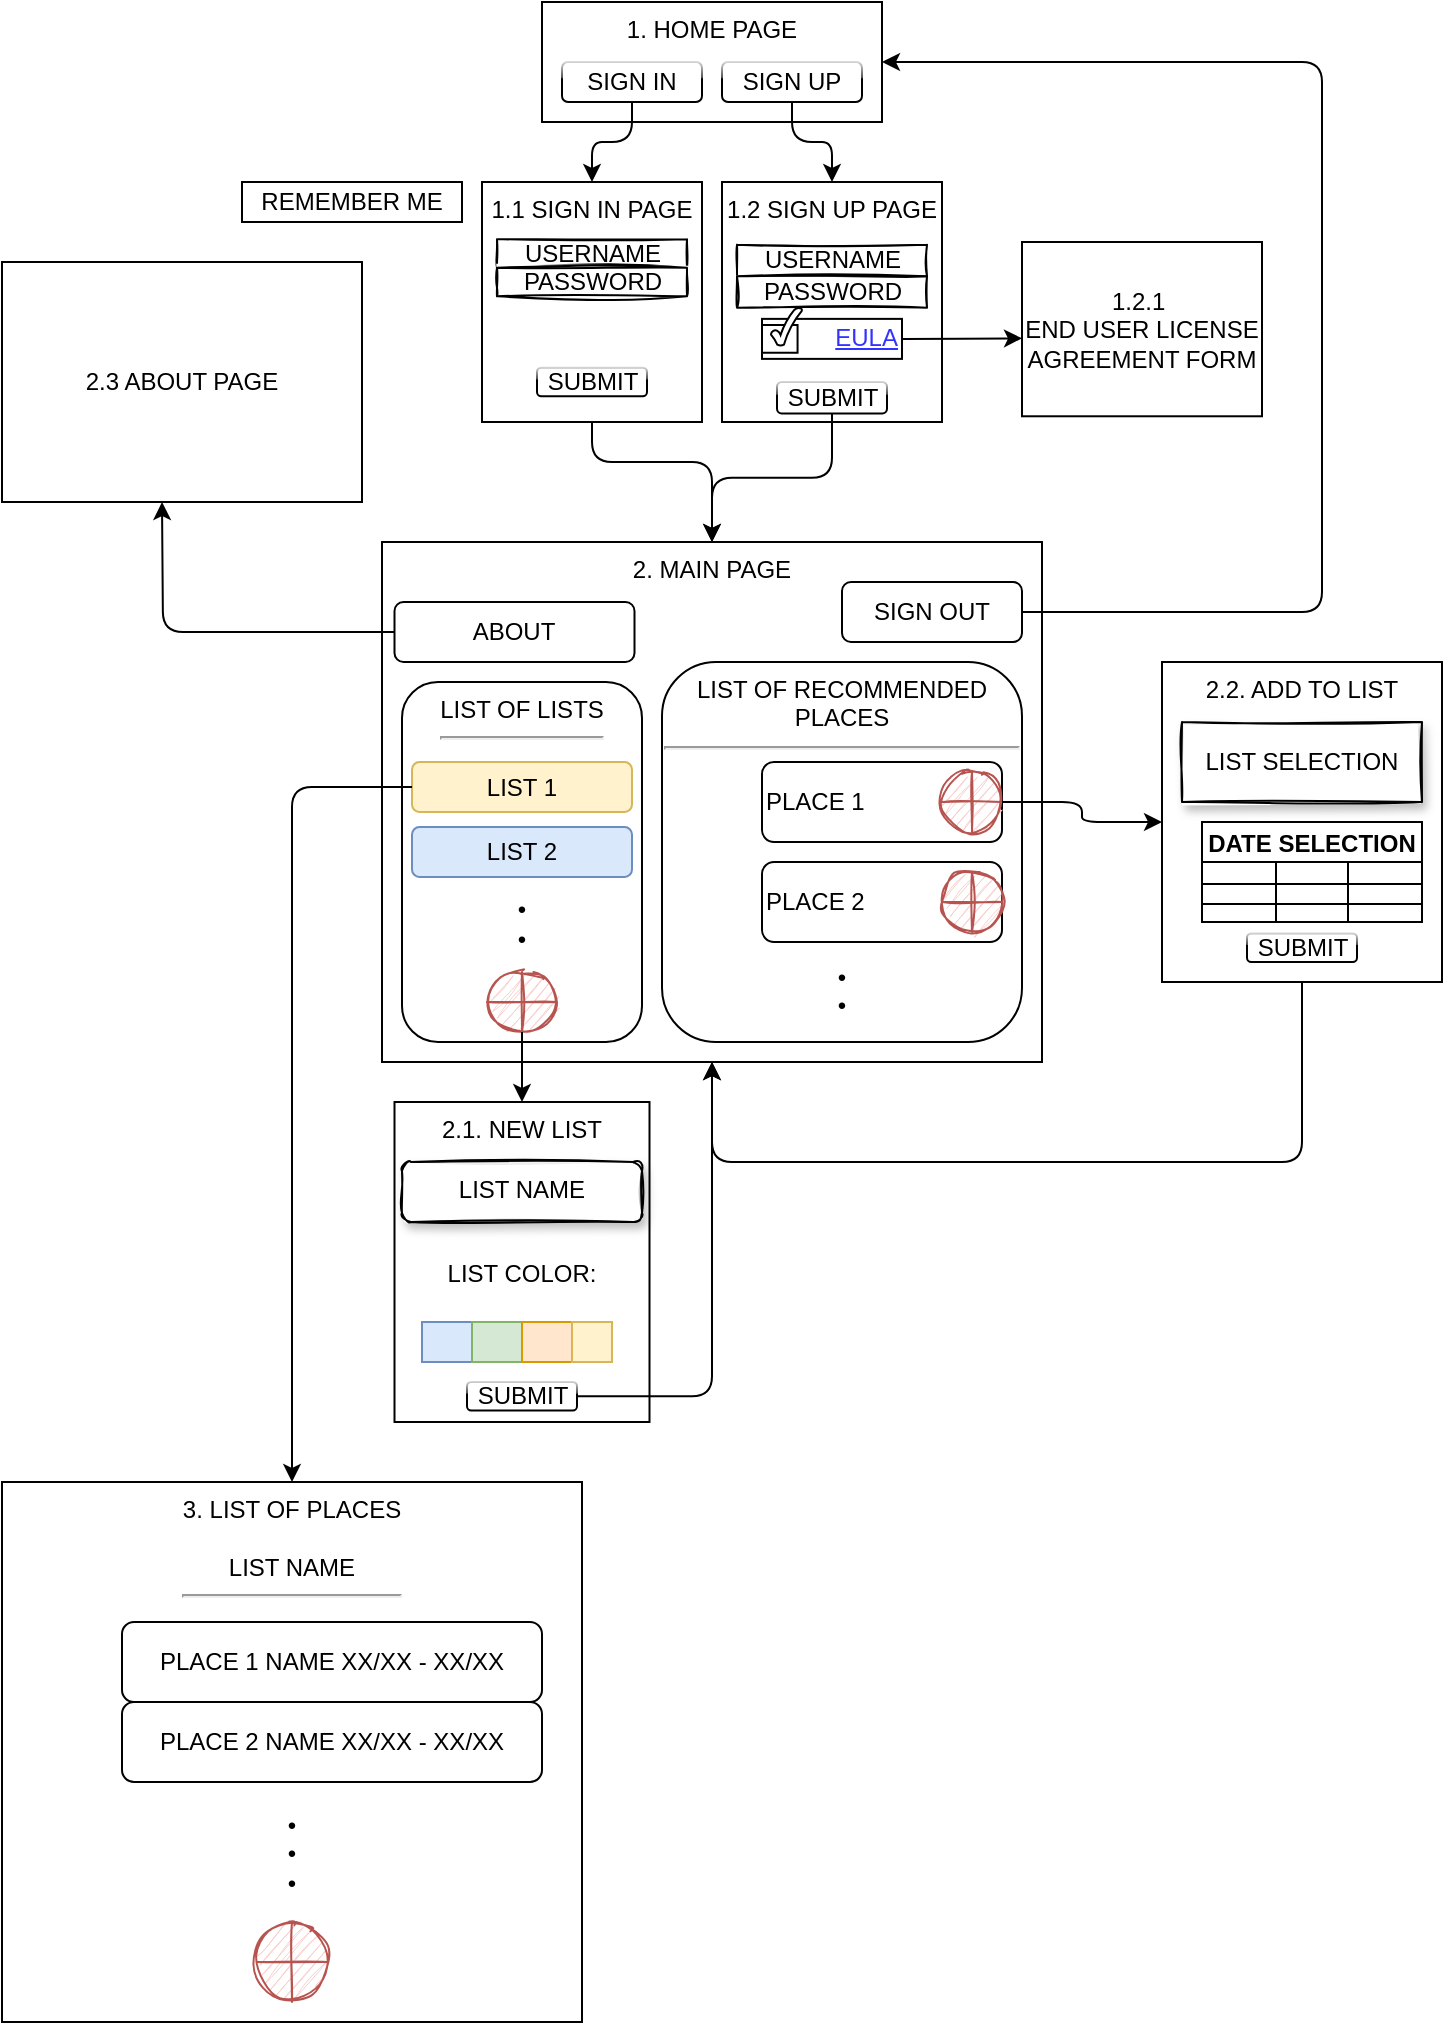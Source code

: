 <mxfile version="15.8.1" type="github">
  <diagram id="wpuC7d9uDS4S8hS9o29s" name="Page-1">
    <mxGraphModel dx="1730" dy="952" grid="1" gridSize="10" guides="1" tooltips="1" connect="1" arrows="1" fold="1" page="1" pageScale="1" pageWidth="850" pageHeight="1100" math="0" shadow="0">
      <root>
        <mxCell id="0" />
        <mxCell id="1" parent="0" />
        <mxCell id="tql0qsIVnZ30SUJEE1Mj-24" value="2. MAIN PAGE" style="rounded=0;whiteSpace=wrap;html=1;verticalAlign=top;align=center;" parent="1" vertex="1">
          <mxGeometry x="230" y="290" width="330" height="260" as="geometry" />
        </mxCell>
        <mxCell id="4SPFs3omMTV-QGfRZjzF-6" value="" style="group;sketch=1;" parent="1" vertex="1" connectable="0">
          <mxGeometry x="310" y="20" width="170" height="60" as="geometry" />
        </mxCell>
        <mxCell id="tql0qsIVnZ30SUJEE1Mj-4" value="1. HOME PAGE" style="rounded=0;whiteSpace=wrap;html=1;align=center;verticalAlign=top;" parent="4SPFs3omMTV-QGfRZjzF-6" vertex="1">
          <mxGeometry width="170" height="60" as="geometry" />
        </mxCell>
        <mxCell id="tql0qsIVnZ30SUJEE1Mj-5" value="SIGN IN" style="rounded=1;whiteSpace=wrap;html=1;glass=1;sketch=0;" parent="4SPFs3omMTV-QGfRZjzF-6" vertex="1">
          <mxGeometry x="10" y="30" width="70" height="20" as="geometry" />
        </mxCell>
        <mxCell id="tql0qsIVnZ30SUJEE1Mj-6" value="SIGN UP" style="rounded=1;whiteSpace=wrap;html=1;glass=1;" parent="4SPFs3omMTV-QGfRZjzF-6" vertex="1">
          <mxGeometry x="90" y="30" width="70" height="20" as="geometry" />
        </mxCell>
        <mxCell id="4SPFs3omMTV-QGfRZjzF-26" value="" style="group;" parent="1" vertex="1" connectable="0">
          <mxGeometry x="400" y="110" width="120" height="120" as="geometry" />
        </mxCell>
        <mxCell id="4SPFs3omMTV-QGfRZjzF-10" value="1.2 SIGN UP PAGE" style="rounded=0;whiteSpace=wrap;html=1;verticalAlign=top;" parent="4SPFs3omMTV-QGfRZjzF-26" vertex="1">
          <mxGeometry width="110" height="120" as="geometry" />
        </mxCell>
        <mxCell id="4SPFs3omMTV-QGfRZjzF-11" value="USERNAME" style="rounded=0;whiteSpace=wrap;html=1;sketch=1;" parent="4SPFs3omMTV-QGfRZjzF-26" vertex="1">
          <mxGeometry x="7.5" y="31.429" width="95" height="15.714" as="geometry" />
        </mxCell>
        <mxCell id="4SPFs3omMTV-QGfRZjzF-12" value="SUBMIT" style="rounded=1;whiteSpace=wrap;html=1;glass=1;" parent="4SPFs3omMTV-QGfRZjzF-26" vertex="1">
          <mxGeometry x="27.5" y="100.001" width="55" height="15.714" as="geometry" />
        </mxCell>
        <mxCell id="4SPFs3omMTV-QGfRZjzF-13" value="PASSWORD" style="rounded=0;whiteSpace=wrap;html=1;sketch=1;" parent="4SPFs3omMTV-QGfRZjzF-26" vertex="1">
          <mxGeometry x="7.5" y="47.143" width="95" height="15.714" as="geometry" />
        </mxCell>
        <mxCell id="4SPFs3omMTV-QGfRZjzF-22" value="" style="group;" parent="4SPFs3omMTV-QGfRZjzF-26" vertex="1" connectable="0">
          <mxGeometry x="20" y="62.86" width="100" height="25.58" as="geometry" />
        </mxCell>
        <mxCell id="4SPFs3omMTV-QGfRZjzF-17" value="&lt;font color=&quot;#3333ff&quot;&gt;&lt;u&gt;EULA&lt;/u&gt;&lt;/font&gt;" style="html=1;whiteSpace=wrap;container=0;recursiveResize=0;collapsible=0;align=right;verticalAlign=middle;" parent="4SPFs3omMTV-QGfRZjzF-22" vertex="1">
          <mxGeometry y="5.58" width="70" height="20.0" as="geometry" />
        </mxCell>
        <mxCell id="4SPFs3omMTV-QGfRZjzF-20" value="" style="verticalLabelPosition=bottom;verticalAlign=top;html=1;shape=mxgraph.basic.rect;fillColor2=none;strokeWidth=1;size=20;indent=5;" parent="4SPFs3omMTV-QGfRZjzF-22" vertex="1">
          <mxGeometry y="8.654" width="17.778" height="13.846" as="geometry" />
        </mxCell>
        <mxCell id="4SPFs3omMTV-QGfRZjzF-19" value="" style="verticalLabelPosition=bottom;verticalAlign=top;html=1;shape=mxgraph.basic.tick;" parent="4SPFs3omMTV-QGfRZjzF-22" vertex="1">
          <mxGeometry x="4.444" width="15.556" height="19.038" as="geometry" />
        </mxCell>
        <mxCell id="4SPFs3omMTV-QGfRZjzF-28" style="edgeStyle=orthogonalEdgeStyle;rounded=0;orthogonalLoop=1;jettySize=auto;html=1;exitX=1;exitY=0.5;exitDx=0;exitDy=0;" parent="1" source="4SPFs3omMTV-QGfRZjzF-17" edge="1">
          <mxGeometry relative="1" as="geometry">
            <mxPoint x="550" y="188.167" as="targetPoint" />
          </mxGeometry>
        </mxCell>
        <mxCell id="4SPFs3omMTV-QGfRZjzF-31" value="&lt;font color=&quot;#000000&quot;&gt;1.2.1&amp;nbsp;&lt;br&gt;END USER LICENSE AGREEMENT FORM&lt;/font&gt;" style="rounded=0;whiteSpace=wrap;html=1;glass=0;sketch=0;align=center;verticalAlign=middle;" parent="1" vertex="1">
          <mxGeometry x="550" y="140" width="120" height="87.14" as="geometry" />
        </mxCell>
        <mxCell id="4SPFs3omMTV-QGfRZjzF-47" value="" style="group" parent="1" vertex="1" connectable="0">
          <mxGeometry x="240" y="360" width="120" height="180" as="geometry" />
        </mxCell>
        <mxCell id="4SPFs3omMTV-QGfRZjzF-39" value="LIST OF LISTS&lt;br&gt;&lt;hr&gt;&lt;br&gt;&lt;br&gt;&lt;br&gt;&lt;br&gt;&lt;br&gt;•&lt;br&gt;•" style="rounded=1;whiteSpace=wrap;html=1;glass=0;sketch=0;align=center;verticalAlign=top;" parent="4SPFs3omMTV-QGfRZjzF-47" vertex="1">
          <mxGeometry width="120" height="180" as="geometry" />
        </mxCell>
        <mxCell id="4SPFs3omMTV-QGfRZjzF-41" value="" style="verticalLabelPosition=bottom;verticalAlign=top;html=1;shape=mxgraph.flowchart.summing_function;rounded=1;glass=0;sketch=1;fillColor=#f8cecc;strokeColor=#b85450;" parent="4SPFs3omMTV-QGfRZjzF-47" vertex="1">
          <mxGeometry x="42.5" y="145" width="35" height="30" as="geometry" />
        </mxCell>
        <mxCell id="4SPFs3omMTV-QGfRZjzF-43" value="LIST 1" style="rounded=1;whiteSpace=wrap;html=1;sketch=0;fillColor=#fff2cc;strokeColor=#d6b656;" parent="4SPFs3omMTV-QGfRZjzF-47" vertex="1">
          <mxGeometry x="5" y="40" width="110" height="25" as="geometry" />
        </mxCell>
        <mxCell id="4SPFs3omMTV-QGfRZjzF-44" value="LIST 2" style="rounded=1;whiteSpace=wrap;html=1;sketch=0;fillColor=#dae8fc;strokeColor=#6c8ebf;" parent="4SPFs3omMTV-QGfRZjzF-47" vertex="1">
          <mxGeometry x="5" y="72.5" width="110" height="25" as="geometry" />
        </mxCell>
        <mxCell id="4SPFs3omMTV-QGfRZjzF-62" style="edgeStyle=orthogonalEdgeStyle;curved=0;rounded=1;sketch=0;orthogonalLoop=1;jettySize=auto;html=1;exitX=0.5;exitY=1;exitDx=0;exitDy=0;entryX=0.5;entryY=0;entryDx=0;entryDy=0;" parent="1" source="tql0qsIVnZ30SUJEE1Mj-14" target="tql0qsIVnZ30SUJEE1Mj-24" edge="1">
          <mxGeometry relative="1" as="geometry">
            <Array as="points">
              <mxPoint x="335" y="250" />
              <mxPoint x="395" y="250" />
            </Array>
          </mxGeometry>
        </mxCell>
        <mxCell id="4SPFs3omMTV-QGfRZjzF-63" style="edgeStyle=orthogonalEdgeStyle;curved=0;rounded=1;sketch=0;orthogonalLoop=1;jettySize=auto;html=1;exitX=0.5;exitY=1;exitDx=0;exitDy=0;entryX=0.5;entryY=0;entryDx=0;entryDy=0;" parent="1" source="4SPFs3omMTV-QGfRZjzF-12" target="tql0qsIVnZ30SUJEE1Mj-24" edge="1">
          <mxGeometry relative="1" as="geometry" />
        </mxCell>
        <mxCell id="4SPFs3omMTV-QGfRZjzF-64" style="edgeStyle=orthogonalEdgeStyle;curved=0;rounded=1;sketch=0;orthogonalLoop=1;jettySize=auto;html=1;exitX=0.5;exitY=1;exitDx=0;exitDy=0;entryX=0.5;entryY=0;entryDx=0;entryDy=0;" parent="1" source="tql0qsIVnZ30SUJEE1Mj-6" target="4SPFs3omMTV-QGfRZjzF-10" edge="1">
          <mxGeometry relative="1" as="geometry" />
        </mxCell>
        <mxCell id="4SPFs3omMTV-QGfRZjzF-65" style="edgeStyle=orthogonalEdgeStyle;curved=0;rounded=1;sketch=0;orthogonalLoop=1;jettySize=auto;html=1;exitX=0.5;exitY=1;exitDx=0;exitDy=0;entryX=0.5;entryY=0;entryDx=0;entryDy=0;" parent="1" source="tql0qsIVnZ30SUJEE1Mj-5" target="tql0qsIVnZ30SUJEE1Mj-9" edge="1">
          <mxGeometry relative="1" as="geometry" />
        </mxCell>
        <mxCell id="4SPFs3omMTV-QGfRZjzF-66" style="edgeStyle=orthogonalEdgeStyle;curved=0;rounded=1;sketch=0;orthogonalLoop=1;jettySize=auto;html=1;exitX=0.5;exitY=1;exitDx=0;exitDy=0;exitPerimeter=0;entryX=0.5;entryY=0;entryDx=0;entryDy=0;" parent="1" source="4SPFs3omMTV-QGfRZjzF-41" target="tql0qsIVnZ30SUJEE1Mj-31" edge="1">
          <mxGeometry relative="1" as="geometry" />
        </mxCell>
        <mxCell id="4SPFs3omMTV-QGfRZjzF-77" style="edgeStyle=orthogonalEdgeStyle;curved=0;rounded=1;sketch=0;orthogonalLoop=1;jettySize=auto;html=1;exitX=0.5;exitY=1;exitDx=0;exitDy=0;entryX=0.5;entryY=1;entryDx=0;entryDy=0;" parent="1" source="4SPFs3omMTV-QGfRZjzF-76" target="tql0qsIVnZ30SUJEE1Mj-24" edge="1">
          <mxGeometry relative="1" as="geometry">
            <Array as="points">
              <mxPoint x="690" y="600" />
              <mxPoint x="395" y="600" />
            </Array>
          </mxGeometry>
        </mxCell>
        <mxCell id="4SPFs3omMTV-QGfRZjzF-79" value="" style="group" parent="1" vertex="1" connectable="0">
          <mxGeometry x="370" y="350" width="180" height="190" as="geometry" />
        </mxCell>
        <mxCell id="4SPFs3omMTV-QGfRZjzF-42" value="LIST OF RECOMMENDED PLACES&lt;br&gt;&lt;hr&gt;&lt;br&gt;&lt;br&gt;&lt;br&gt;&lt;br&gt;&lt;br&gt;&lt;br&gt;&lt;br&gt;•&lt;br&gt;•" style="rounded=1;whiteSpace=wrap;html=1;glass=0;sketch=0;align=center;verticalAlign=top;" parent="4SPFs3omMTV-QGfRZjzF-79" vertex="1">
          <mxGeometry width="180" height="190" as="geometry" />
        </mxCell>
        <mxCell id="4SPFs3omMTV-QGfRZjzF-48" value="" style="shape=image;html=1;verticalLabelPosition=bottom;verticalAlign=top;imageAspect=0;image=https://mediaim.expedia.com/destination/1/ded1ebc40a8f53932d30bd2d08e6fc8f.jpg?impolicy=fcrop&amp;w=536&amp;h=384&amp;q=high;rounded=0;sketch=0;imageBackground=none;" parent="4SPFs3omMTV-QGfRZjzF-79" vertex="1">
          <mxGeometry x="5" y="50" width="45" height="40" as="geometry" />
        </mxCell>
        <mxCell id="4SPFs3omMTV-QGfRZjzF-49" value="PLACE 1" style="rounded=1;whiteSpace=wrap;html=1;sketch=0;align=left;" parent="4SPFs3omMTV-QGfRZjzF-79" vertex="1">
          <mxGeometry x="50" y="50" width="120" height="40" as="geometry" />
        </mxCell>
        <mxCell id="4SPFs3omMTV-QGfRZjzF-50" value="" style="shape=image;html=1;verticalLabelPosition=bottom;verticalAlign=top;imageAspect=0;image=https://www.worldtravelguide.net/wp-content/uploads/2019/02/shu-Israel-Eilat-aerial-view-1005910207-1440x823.jpg;rounded=0;sketch=0;" parent="4SPFs3omMTV-QGfRZjzF-79" vertex="1">
          <mxGeometry x="5" y="100" width="45" height="40" as="geometry" />
        </mxCell>
        <mxCell id="4SPFs3omMTV-QGfRZjzF-51" value="PLACE 2" style="rounded=1;whiteSpace=wrap;html=1;sketch=0;align=left;" parent="4SPFs3omMTV-QGfRZjzF-79" vertex="1">
          <mxGeometry x="50" y="100" width="120" height="40" as="geometry" />
        </mxCell>
        <mxCell id="4SPFs3omMTV-QGfRZjzF-57" value="" style="verticalLabelPosition=bottom;verticalAlign=top;html=1;shape=mxgraph.flowchart.summing_function;rounded=1;glass=0;sketch=1;fillColor=#f8cecc;strokeColor=#b85450;" parent="4SPFs3omMTV-QGfRZjzF-79" vertex="1">
          <mxGeometry x="140" y="55" width="30" height="30" as="geometry" />
        </mxCell>
        <mxCell id="4SPFs3omMTV-QGfRZjzF-58" value="" style="verticalLabelPosition=bottom;verticalAlign=top;html=1;shape=mxgraph.flowchart.summing_function;rounded=1;glass=0;sketch=1;fillColor=#f8cecc;strokeColor=#b85450;" parent="4SPFs3omMTV-QGfRZjzF-79" vertex="1">
          <mxGeometry x="140" y="105" width="30" height="30" as="geometry" />
        </mxCell>
        <mxCell id="4SPFs3omMTV-QGfRZjzF-80" value="" style="group" parent="1" vertex="1" connectable="0">
          <mxGeometry x="236.25" y="570" width="127.5" height="160" as="geometry" />
        </mxCell>
        <mxCell id="tql0qsIVnZ30SUJEE1Mj-31" value="2.1. NEW LIST&lt;br&gt;&lt;br&gt;&lt;br&gt;&lt;br&gt;&lt;br&gt;LIST COLOR:" style="rounded=0;whiteSpace=wrap;html=1;verticalAlign=top;" parent="4SPFs3omMTV-QGfRZjzF-80" vertex="1">
          <mxGeometry width="127.5" height="160" as="geometry" />
        </mxCell>
        <mxCell id="4SPFs3omMTV-QGfRZjzF-67" value="LIST NAME" style="rounded=1;whiteSpace=wrap;html=1;shadow=1;sketch=1;align=center;verticalAlign=top;" parent="4SPFs3omMTV-QGfRZjzF-80" vertex="1">
          <mxGeometry x="3.75" y="30" width="120" height="30" as="geometry" />
        </mxCell>
        <mxCell id="4SPFs3omMTV-QGfRZjzF-68" value="" style="rounded=0;whiteSpace=wrap;html=1;shadow=0;sketch=0;align=center;verticalAlign=top;fillColor=#dae8fc;strokeColor=#6c8ebf;glass=0;" parent="4SPFs3omMTV-QGfRZjzF-80" vertex="1">
          <mxGeometry x="13.75" y="110" width="25" height="20" as="geometry" />
        </mxCell>
        <mxCell id="4SPFs3omMTV-QGfRZjzF-69" value="" style="rounded=0;whiteSpace=wrap;html=1;shadow=0;sketch=0;align=center;verticalAlign=top;arcSize=0;fillColor=#d5e8d4;strokeColor=#82b366;" parent="4SPFs3omMTV-QGfRZjzF-80" vertex="1">
          <mxGeometry x="38.75" y="110" width="25" height="20" as="geometry" />
        </mxCell>
        <mxCell id="4SPFs3omMTV-QGfRZjzF-70" value="" style="rounded=0;whiteSpace=wrap;html=1;shadow=0;sketch=0;align=center;verticalAlign=top;arcSize=0;fillColor=#ffe6cc;strokeColor=#d79b00;" parent="4SPFs3omMTV-QGfRZjzF-80" vertex="1">
          <mxGeometry x="63.75" y="110" width="25" height="20" as="geometry" />
        </mxCell>
        <mxCell id="4SPFs3omMTV-QGfRZjzF-71" value="" style="rounded=0;whiteSpace=wrap;html=1;shadow=0;sketch=0;align=center;verticalAlign=top;arcSize=0;fillColor=#fff2cc;strokeColor=#d6b656;" parent="4SPFs3omMTV-QGfRZjzF-80" vertex="1">
          <mxGeometry x="88.75" y="110" width="20" height="20" as="geometry" />
        </mxCell>
        <mxCell id="4SPFs3omMTV-QGfRZjzF-73" value="SUBMIT" style="rounded=1;whiteSpace=wrap;html=1;glass=1;" parent="4SPFs3omMTV-QGfRZjzF-80" vertex="1">
          <mxGeometry x="36.25" y="139.999" width="55" height="14.286" as="geometry" />
        </mxCell>
        <mxCell id="4SPFs3omMTV-QGfRZjzF-81" style="edgeStyle=orthogonalEdgeStyle;curved=0;rounded=1;sketch=0;orthogonalLoop=1;jettySize=auto;html=1;exitX=1;exitY=0.5;exitDx=0;exitDy=0;entryX=0.5;entryY=1;entryDx=0;entryDy=0;" parent="1" source="4SPFs3omMTV-QGfRZjzF-73" target="tql0qsIVnZ30SUJEE1Mj-24" edge="1">
          <mxGeometry relative="1" as="geometry" />
        </mxCell>
        <mxCell id="4SPFs3omMTV-QGfRZjzF-83" value="3. LIST OF PLACES&lt;br&gt;&lt;br&gt;LIST NAME&lt;br&gt;&lt;hr&gt;&lt;br&gt;&lt;br&gt;&lt;br&gt;&lt;br&gt;&lt;br&gt;&lt;br&gt;&lt;br&gt;•&lt;br&gt;•&lt;br&gt;•" style="rounded=0;whiteSpace=wrap;html=1;shadow=0;glass=0;sketch=0;align=center;verticalAlign=top;" parent="1" vertex="1">
          <mxGeometry x="40" y="760" width="290" height="270" as="geometry" />
        </mxCell>
        <mxCell id="4SPFs3omMTV-QGfRZjzF-84" value="" style="shape=image;html=1;verticalLabelPosition=bottom;verticalAlign=top;imageAspect=0;image=https://i0.wp.com/www.touristisrael.com/wp-content/uploads/2019/12/78133130_2724833184205773_9167498876020588544_n-5-scaled-1.jpg?fit=1920%2C1439&amp;ssl=1;rounded=0;shadow=0;glass=0;sketch=0;" parent="1" vertex="1">
          <mxGeometry x="60" y="830" width="40" height="40" as="geometry" />
        </mxCell>
        <mxCell id="4SPFs3omMTV-QGfRZjzF-85" value="" style="shape=image;html=1;verticalLabelPosition=bottom;verticalAlign=top;imageAspect=0;image=https://www.elal.com/magazine/wp-content/uploads/2018/06/Eilat-Travel-Information-1.jpg;rounded=0;shadow=0;glass=0;sketch=0;" parent="1" vertex="1">
          <mxGeometry x="60" y="870" width="40" height="40" as="geometry" />
        </mxCell>
        <mxCell id="4SPFs3omMTV-QGfRZjzF-86" value="PLACE 1 NAME XX/XX - XX/XX" style="rounded=1;whiteSpace=wrap;html=1;shadow=0;glass=0;sketch=0;align=center;verticalAlign=middle;" parent="1" vertex="1">
          <mxGeometry x="100" y="830" width="210" height="40" as="geometry" />
        </mxCell>
        <mxCell id="4SPFs3omMTV-QGfRZjzF-129" value="" style="group" parent="1" vertex="1" connectable="0">
          <mxGeometry x="620" y="350" width="140" height="160" as="geometry" />
        </mxCell>
        <mxCell id="tql0qsIVnZ30SUJEE1Mj-43" value="2.2. ADD TO LIST" style="rounded=0;whiteSpace=wrap;html=1;verticalAlign=top;" parent="4SPFs3omMTV-QGfRZjzF-129" vertex="1">
          <mxGeometry width="140" height="160" as="geometry" />
        </mxCell>
        <mxCell id="4SPFs3omMTV-QGfRZjzF-59" value="LIST SELECTION" style="rounded=0;whiteSpace=wrap;html=1;sketch=1;align=center;shadow=1;" parent="4SPFs3omMTV-QGfRZjzF-129" vertex="1">
          <mxGeometry x="10" y="30" width="120" height="40" as="geometry" />
        </mxCell>
        <mxCell id="4SPFs3omMTV-QGfRZjzF-76" value="SUBMIT" style="rounded=1;whiteSpace=wrap;html=1;glass=1;" parent="4SPFs3omMTV-QGfRZjzF-129" vertex="1">
          <mxGeometry x="42.5" y="135.719" width="55" height="14.286" as="geometry" />
        </mxCell>
        <mxCell id="4SPFs3omMTV-QGfRZjzF-114" value="DATE SELECTION" style="shape=table;startSize=20;container=1;collapsible=0;childLayout=tableLayout;fontStyle=1;align=center;pointerEvents=1;rounded=0;shadow=0;glass=0;sketch=0;" parent="4SPFs3omMTV-QGfRZjzF-129" vertex="1">
          <mxGeometry x="20" y="80" width="110" height="50" as="geometry" />
        </mxCell>
        <mxCell id="4SPFs3omMTV-QGfRZjzF-115" value="" style="shape=partialRectangle;html=1;whiteSpace=wrap;collapsible=0;dropTarget=0;pointerEvents=0;fillColor=none;top=0;left=0;bottom=0;right=0;points=[[0,0.5],[1,0.5]];portConstraint=eastwest;rounded=0;shadow=0;glass=0;sketch=0;align=center;verticalAlign=top;" parent="4SPFs3omMTV-QGfRZjzF-114" vertex="1">
          <mxGeometry y="20" width="110" height="11" as="geometry" />
        </mxCell>
        <mxCell id="4SPFs3omMTV-QGfRZjzF-116" value="" style="shape=partialRectangle;html=1;whiteSpace=wrap;connectable=0;fillColor=none;top=0;left=0;bottom=0;right=0;overflow=hidden;pointerEvents=1;rounded=0;shadow=0;glass=0;sketch=0;align=center;verticalAlign=top;" parent="4SPFs3omMTV-QGfRZjzF-115" vertex="1">
          <mxGeometry width="37" height="11" as="geometry">
            <mxRectangle width="37" height="11" as="alternateBounds" />
          </mxGeometry>
        </mxCell>
        <mxCell id="4SPFs3omMTV-QGfRZjzF-117" value="" style="shape=partialRectangle;html=1;whiteSpace=wrap;connectable=0;fillColor=none;top=0;left=0;bottom=0;right=0;overflow=hidden;pointerEvents=1;rounded=0;shadow=0;glass=0;sketch=0;align=center;verticalAlign=top;" parent="4SPFs3omMTV-QGfRZjzF-115" vertex="1">
          <mxGeometry x="37" width="36" height="11" as="geometry">
            <mxRectangle width="36" height="11" as="alternateBounds" />
          </mxGeometry>
        </mxCell>
        <mxCell id="4SPFs3omMTV-QGfRZjzF-118" value="" style="shape=partialRectangle;html=1;whiteSpace=wrap;connectable=0;fillColor=none;top=0;left=0;bottom=0;right=0;overflow=hidden;pointerEvents=1;rounded=0;shadow=0;glass=0;sketch=0;align=center;verticalAlign=top;" parent="4SPFs3omMTV-QGfRZjzF-115" vertex="1">
          <mxGeometry x="73" width="37" height="11" as="geometry">
            <mxRectangle width="37" height="11" as="alternateBounds" />
          </mxGeometry>
        </mxCell>
        <mxCell id="4SPFs3omMTV-QGfRZjzF-119" value="" style="shape=partialRectangle;html=1;whiteSpace=wrap;collapsible=0;dropTarget=0;pointerEvents=0;fillColor=none;top=0;left=0;bottom=0;right=0;points=[[0,0.5],[1,0.5]];portConstraint=eastwest;rounded=0;shadow=0;glass=0;sketch=0;align=center;verticalAlign=top;" parent="4SPFs3omMTV-QGfRZjzF-114" vertex="1">
          <mxGeometry y="31" width="110" height="10" as="geometry" />
        </mxCell>
        <mxCell id="4SPFs3omMTV-QGfRZjzF-120" value="" style="shape=partialRectangle;html=1;whiteSpace=wrap;connectable=0;fillColor=none;top=0;left=0;bottom=0;right=0;overflow=hidden;pointerEvents=1;rounded=0;shadow=0;glass=0;sketch=0;align=center;verticalAlign=top;" parent="4SPFs3omMTV-QGfRZjzF-119" vertex="1">
          <mxGeometry width="37" height="10" as="geometry">
            <mxRectangle width="37" height="10" as="alternateBounds" />
          </mxGeometry>
        </mxCell>
        <mxCell id="4SPFs3omMTV-QGfRZjzF-121" value="" style="shape=partialRectangle;html=1;whiteSpace=wrap;connectable=0;fillColor=none;top=0;left=0;bottom=0;right=0;overflow=hidden;pointerEvents=1;rounded=0;shadow=0;glass=0;sketch=0;align=center;verticalAlign=top;" parent="4SPFs3omMTV-QGfRZjzF-119" vertex="1">
          <mxGeometry x="37" width="36" height="10" as="geometry">
            <mxRectangle width="36" height="10" as="alternateBounds" />
          </mxGeometry>
        </mxCell>
        <mxCell id="4SPFs3omMTV-QGfRZjzF-122" value="" style="shape=partialRectangle;html=1;whiteSpace=wrap;connectable=0;fillColor=none;top=0;left=0;bottom=0;right=0;overflow=hidden;pointerEvents=1;rounded=0;shadow=0;glass=0;sketch=0;align=center;verticalAlign=top;" parent="4SPFs3omMTV-QGfRZjzF-119" vertex="1">
          <mxGeometry x="73" width="37" height="10" as="geometry">
            <mxRectangle width="37" height="10" as="alternateBounds" />
          </mxGeometry>
        </mxCell>
        <mxCell id="4SPFs3omMTV-QGfRZjzF-123" value="" style="shape=partialRectangle;html=1;whiteSpace=wrap;collapsible=0;dropTarget=0;pointerEvents=0;fillColor=none;top=0;left=0;bottom=0;right=0;points=[[0,0.5],[1,0.5]];portConstraint=eastwest;rounded=0;shadow=0;glass=0;sketch=0;align=center;verticalAlign=top;" parent="4SPFs3omMTV-QGfRZjzF-114" vertex="1">
          <mxGeometry y="41" width="110" height="9" as="geometry" />
        </mxCell>
        <mxCell id="4SPFs3omMTV-QGfRZjzF-124" value="" style="shape=partialRectangle;html=1;whiteSpace=wrap;connectable=0;fillColor=none;top=0;left=0;bottom=0;right=0;overflow=hidden;pointerEvents=1;rounded=0;shadow=0;glass=0;sketch=0;align=center;verticalAlign=top;" parent="4SPFs3omMTV-QGfRZjzF-123" vertex="1">
          <mxGeometry width="37" height="9" as="geometry">
            <mxRectangle width="37" height="9" as="alternateBounds" />
          </mxGeometry>
        </mxCell>
        <mxCell id="4SPFs3omMTV-QGfRZjzF-125" value="" style="shape=partialRectangle;html=1;whiteSpace=wrap;connectable=0;fillColor=none;top=0;left=0;bottom=0;right=0;overflow=hidden;pointerEvents=1;rounded=0;shadow=0;glass=0;sketch=0;align=center;verticalAlign=top;" parent="4SPFs3omMTV-QGfRZjzF-123" vertex="1">
          <mxGeometry x="37" width="36" height="9" as="geometry">
            <mxRectangle width="36" height="9" as="alternateBounds" />
          </mxGeometry>
        </mxCell>
        <mxCell id="4SPFs3omMTV-QGfRZjzF-126" value="" style="shape=partialRectangle;html=1;whiteSpace=wrap;connectable=0;fillColor=none;top=0;left=0;bottom=0;right=0;overflow=hidden;pointerEvents=1;rounded=0;shadow=0;glass=0;sketch=0;align=center;verticalAlign=top;" parent="4SPFs3omMTV-QGfRZjzF-123" vertex="1">
          <mxGeometry x="73" width="37" height="9" as="geometry">
            <mxRectangle width="37" height="9" as="alternateBounds" />
          </mxGeometry>
        </mxCell>
        <mxCell id="4SPFs3omMTV-QGfRZjzF-143" value="PLACE 2 NAME XX/XX - XX/XX" style="rounded=1;whiteSpace=wrap;html=1;shadow=0;glass=0;sketch=0;align=center;verticalAlign=middle;" parent="1" vertex="1">
          <mxGeometry x="100" y="870" width="210" height="40" as="geometry" />
        </mxCell>
        <mxCell id="4SPFs3omMTV-QGfRZjzF-144" value="" style="verticalLabelPosition=bottom;verticalAlign=top;html=1;shape=mxgraph.flowchart.summing_function;rounded=1;glass=0;sketch=1;fillColor=#f8cecc;strokeColor=#b85450;" parent="1" vertex="1">
          <mxGeometry x="167.5" y="980" width="35" height="40" as="geometry" />
        </mxCell>
        <mxCell id="4SPFs3omMTV-QGfRZjzF-145" style="edgeStyle=orthogonalEdgeStyle;curved=0;rounded=1;sketch=0;orthogonalLoop=1;jettySize=auto;html=1;exitX=0;exitY=0.5;exitDx=0;exitDy=0;entryX=0.5;entryY=0;entryDx=0;entryDy=0;" parent="1" source="4SPFs3omMTV-QGfRZjzF-43" target="4SPFs3omMTV-QGfRZjzF-83" edge="1">
          <mxGeometry relative="1" as="geometry" />
        </mxCell>
        <mxCell id="4SPFs3omMTV-QGfRZjzF-149" style="edgeStyle=orthogonalEdgeStyle;curved=0;rounded=1;sketch=0;orthogonalLoop=1;jettySize=auto;html=1;exitX=0;exitY=0.5;exitDx=0;exitDy=0;" parent="1" source="4SPFs3omMTV-QGfRZjzF-146" edge="1">
          <mxGeometry relative="1" as="geometry">
            <mxPoint x="120" y="270" as="targetPoint" />
          </mxGeometry>
        </mxCell>
        <mxCell id="4SPFs3omMTV-QGfRZjzF-146" value="ABOUT" style="rounded=1;whiteSpace=wrap;html=1;shadow=0;glass=0;sketch=0;align=center;verticalAlign=middle;" parent="1" vertex="1">
          <mxGeometry x="236.25" y="320" width="120" height="30" as="geometry" />
        </mxCell>
        <mxCell id="4SPFs3omMTV-QGfRZjzF-148" style="edgeStyle=orthogonalEdgeStyle;curved=0;rounded=1;sketch=0;orthogonalLoop=1;jettySize=auto;html=1;exitX=1;exitY=0.5;exitDx=0;exitDy=0;entryX=1;entryY=0.5;entryDx=0;entryDy=0;" parent="1" source="4SPFs3omMTV-QGfRZjzF-147" target="tql0qsIVnZ30SUJEE1Mj-4" edge="1">
          <mxGeometry relative="1" as="geometry">
            <Array as="points">
              <mxPoint x="700" y="325" />
              <mxPoint x="700" y="50" />
            </Array>
          </mxGeometry>
        </mxCell>
        <mxCell id="4SPFs3omMTV-QGfRZjzF-147" value="SIGN OUT" style="rounded=1;whiteSpace=wrap;html=1;shadow=0;glass=0;sketch=0;align=center;verticalAlign=middle;" parent="1" vertex="1">
          <mxGeometry x="460" y="310" width="90" height="30" as="geometry" />
        </mxCell>
        <mxCell id="4SPFs3omMTV-QGfRZjzF-150" value="2.3 ABOUT PAGE" style="rounded=0;whiteSpace=wrap;html=1;shadow=0;glass=0;sketch=0;align=center;verticalAlign=middle;" parent="1" vertex="1">
          <mxGeometry x="40" y="150" width="180" height="120" as="geometry" />
        </mxCell>
        <mxCell id="fK5GRNPZXxX92Bd37Pda-1" style="edgeStyle=orthogonalEdgeStyle;rounded=1;orthogonalLoop=1;jettySize=auto;html=1;exitX=1;exitY=0.5;exitDx=0;exitDy=0;exitPerimeter=0;entryX=0;entryY=0.5;entryDx=0;entryDy=0;" edge="1" parent="1" source="4SPFs3omMTV-QGfRZjzF-57" target="tql0qsIVnZ30SUJEE1Mj-43">
          <mxGeometry relative="1" as="geometry" />
        </mxCell>
        <mxCell id="tql0qsIVnZ30SUJEE1Mj-9" value="1.1 SIGN IN PAGE" style="rounded=0;whiteSpace=wrap;html=1;verticalAlign=top;" parent="1" vertex="1">
          <mxGeometry x="280" y="110" width="110" height="120" as="geometry" />
        </mxCell>
        <mxCell id="tql0qsIVnZ30SUJEE1Mj-12" value="USERNAME" style="rounded=0;whiteSpace=wrap;html=1;sketch=1;" parent="1" vertex="1">
          <mxGeometry x="287.5" y="138.571" width="95" height="14.286" as="geometry" />
        </mxCell>
        <mxCell id="tql0qsIVnZ30SUJEE1Mj-14" value="SUBMIT" style="rounded=1;whiteSpace=wrap;html=1;glass=1;" parent="1" vertex="1">
          <mxGeometry x="307.5" y="202.859" width="55" height="14.286" as="geometry" />
        </mxCell>
        <mxCell id="4SPFs3omMTV-QGfRZjzF-3" value="PASSWORD" style="rounded=0;whiteSpace=wrap;html=1;sketch=1;" parent="1" vertex="1">
          <mxGeometry x="287.5" y="152.857" width="95" height="14.286" as="geometry" />
        </mxCell>
        <mxCell id="fK5GRNPZXxX92Bd37Pda-2" value="REMEMBER ME" style="rounded=0;whiteSpace=wrap;html=1;" vertex="1" parent="1">
          <mxGeometry x="160" y="110" width="110" height="20" as="geometry" />
        </mxCell>
      </root>
    </mxGraphModel>
  </diagram>
</mxfile>
